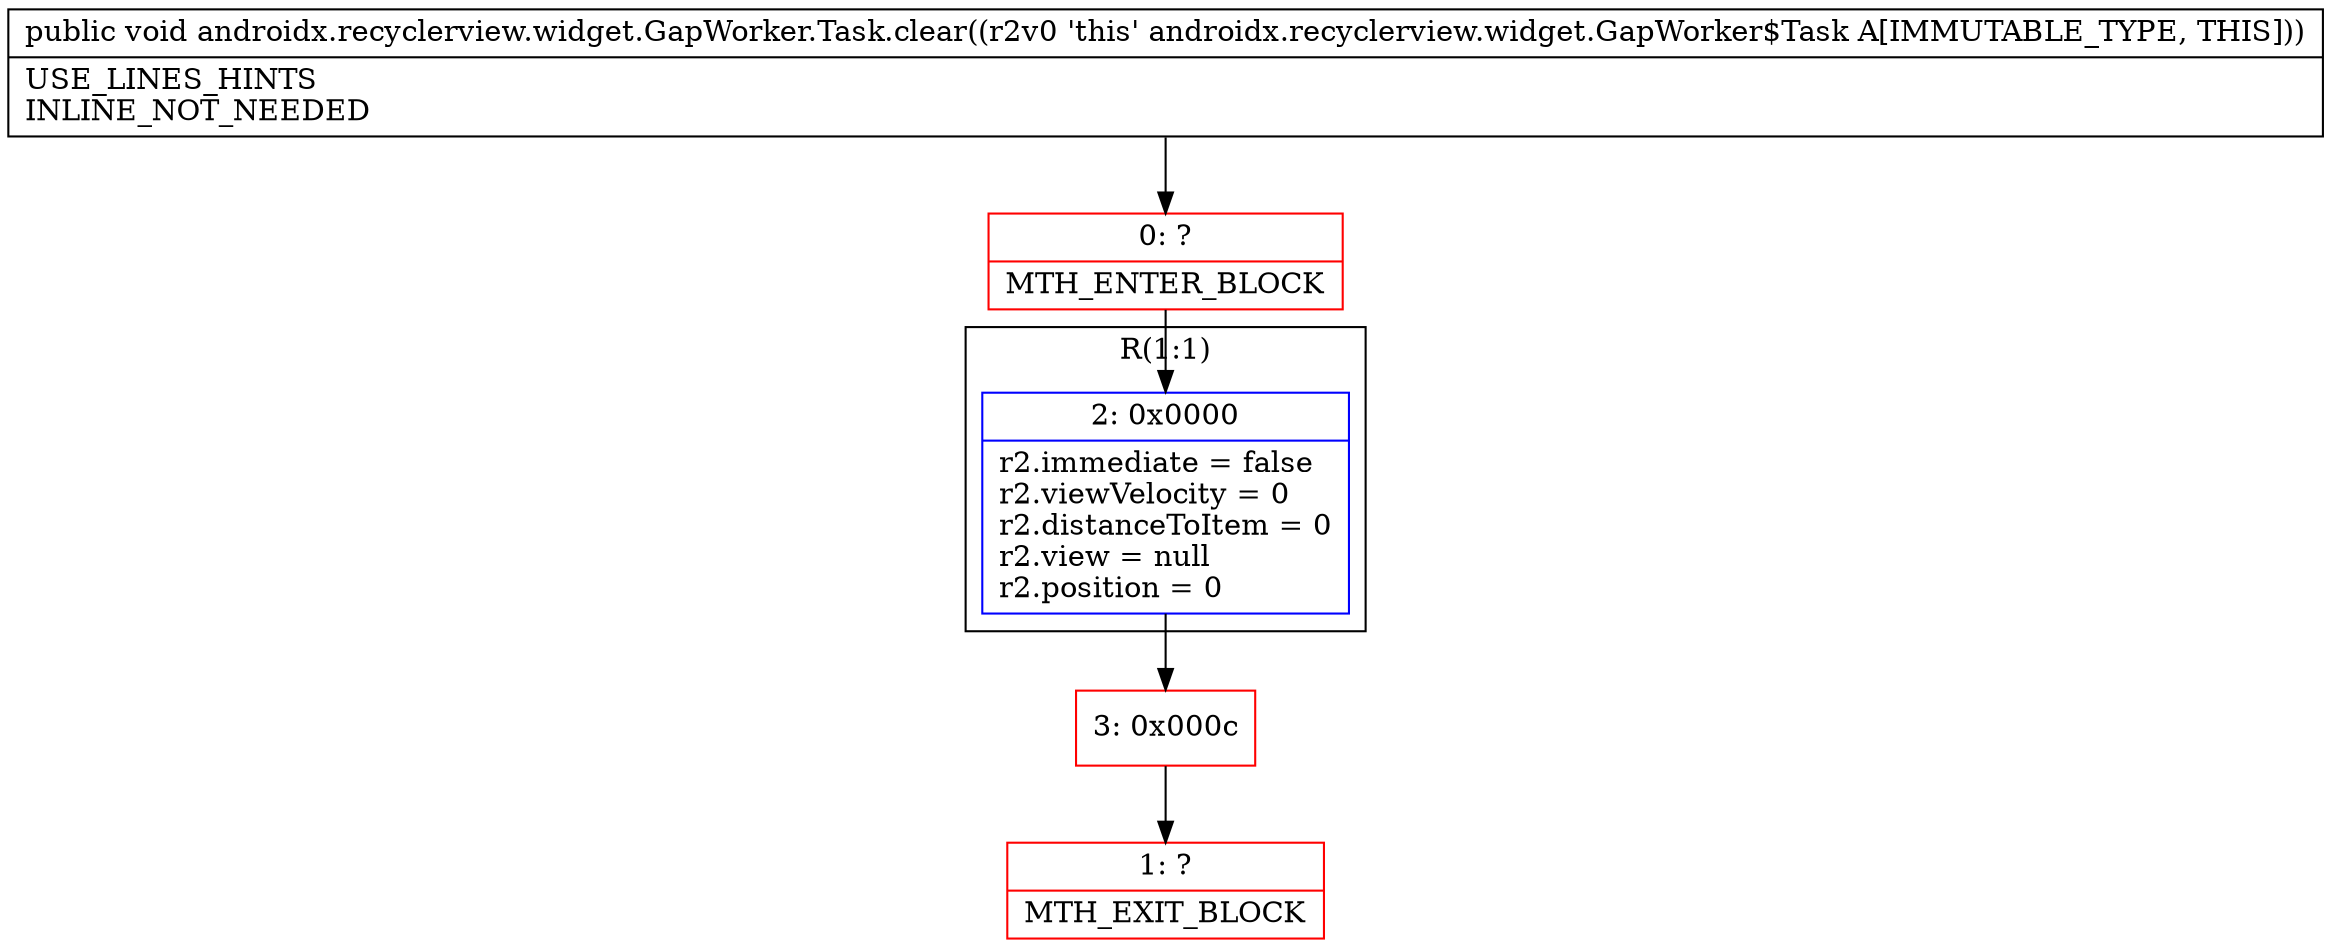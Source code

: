 digraph "CFG forandroidx.recyclerview.widget.GapWorker.Task.clear()V" {
subgraph cluster_Region_1398518434 {
label = "R(1:1)";
node [shape=record,color=blue];
Node_2 [shape=record,label="{2\:\ 0x0000|r2.immediate = false\lr2.viewVelocity = 0\lr2.distanceToItem = 0\lr2.view = null\lr2.position = 0\l}"];
}
Node_0 [shape=record,color=red,label="{0\:\ ?|MTH_ENTER_BLOCK\l}"];
Node_3 [shape=record,color=red,label="{3\:\ 0x000c}"];
Node_1 [shape=record,color=red,label="{1\:\ ?|MTH_EXIT_BLOCK\l}"];
MethodNode[shape=record,label="{public void androidx.recyclerview.widget.GapWorker.Task.clear((r2v0 'this' androidx.recyclerview.widget.GapWorker$Task A[IMMUTABLE_TYPE, THIS]))  | USE_LINES_HINTS\lINLINE_NOT_NEEDED\l}"];
MethodNode -> Node_0;Node_2 -> Node_3;
Node_0 -> Node_2;
Node_3 -> Node_1;
}

